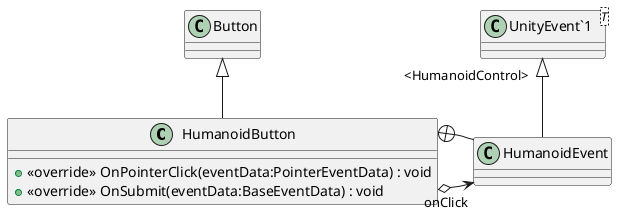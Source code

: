 @startuml
class HumanoidButton {
    + <<override>> OnPointerClick(eventData:PointerEventData) : void
    + <<override>> OnSubmit(eventData:BaseEventData) : void
}
class HumanoidEvent {
}
class "UnityEvent`1"<T> {
}
Button <|-- HumanoidButton
HumanoidButton o-> "onClick" HumanoidEvent
HumanoidButton +-- HumanoidEvent
"UnityEvent`1" "<HumanoidControl>" <|-- HumanoidEvent
@enduml
